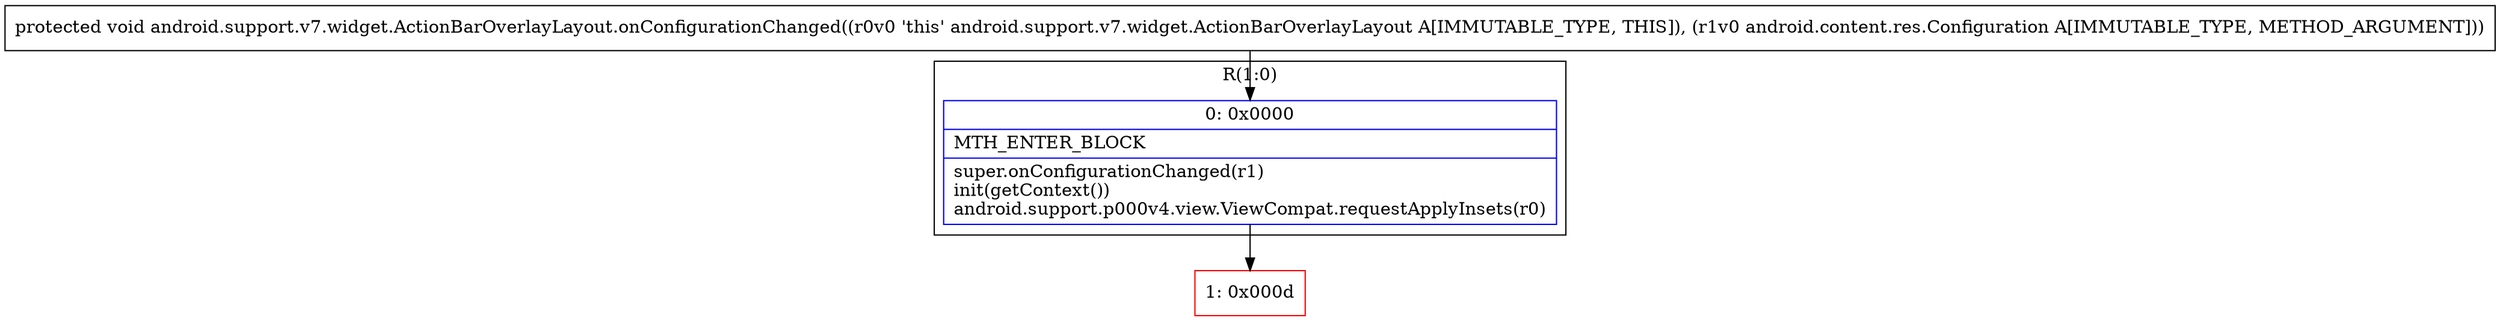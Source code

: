 digraph "CFG forandroid.support.v7.widget.ActionBarOverlayLayout.onConfigurationChanged(Landroid\/content\/res\/Configuration;)V" {
subgraph cluster_Region_581680211 {
label = "R(1:0)";
node [shape=record,color=blue];
Node_0 [shape=record,label="{0\:\ 0x0000|MTH_ENTER_BLOCK\l|super.onConfigurationChanged(r1)\linit(getContext())\landroid.support.p000v4.view.ViewCompat.requestApplyInsets(r0)\l}"];
}
Node_1 [shape=record,color=red,label="{1\:\ 0x000d}"];
MethodNode[shape=record,label="{protected void android.support.v7.widget.ActionBarOverlayLayout.onConfigurationChanged((r0v0 'this' android.support.v7.widget.ActionBarOverlayLayout A[IMMUTABLE_TYPE, THIS]), (r1v0 android.content.res.Configuration A[IMMUTABLE_TYPE, METHOD_ARGUMENT])) }"];
MethodNode -> Node_0;
Node_0 -> Node_1;
}

